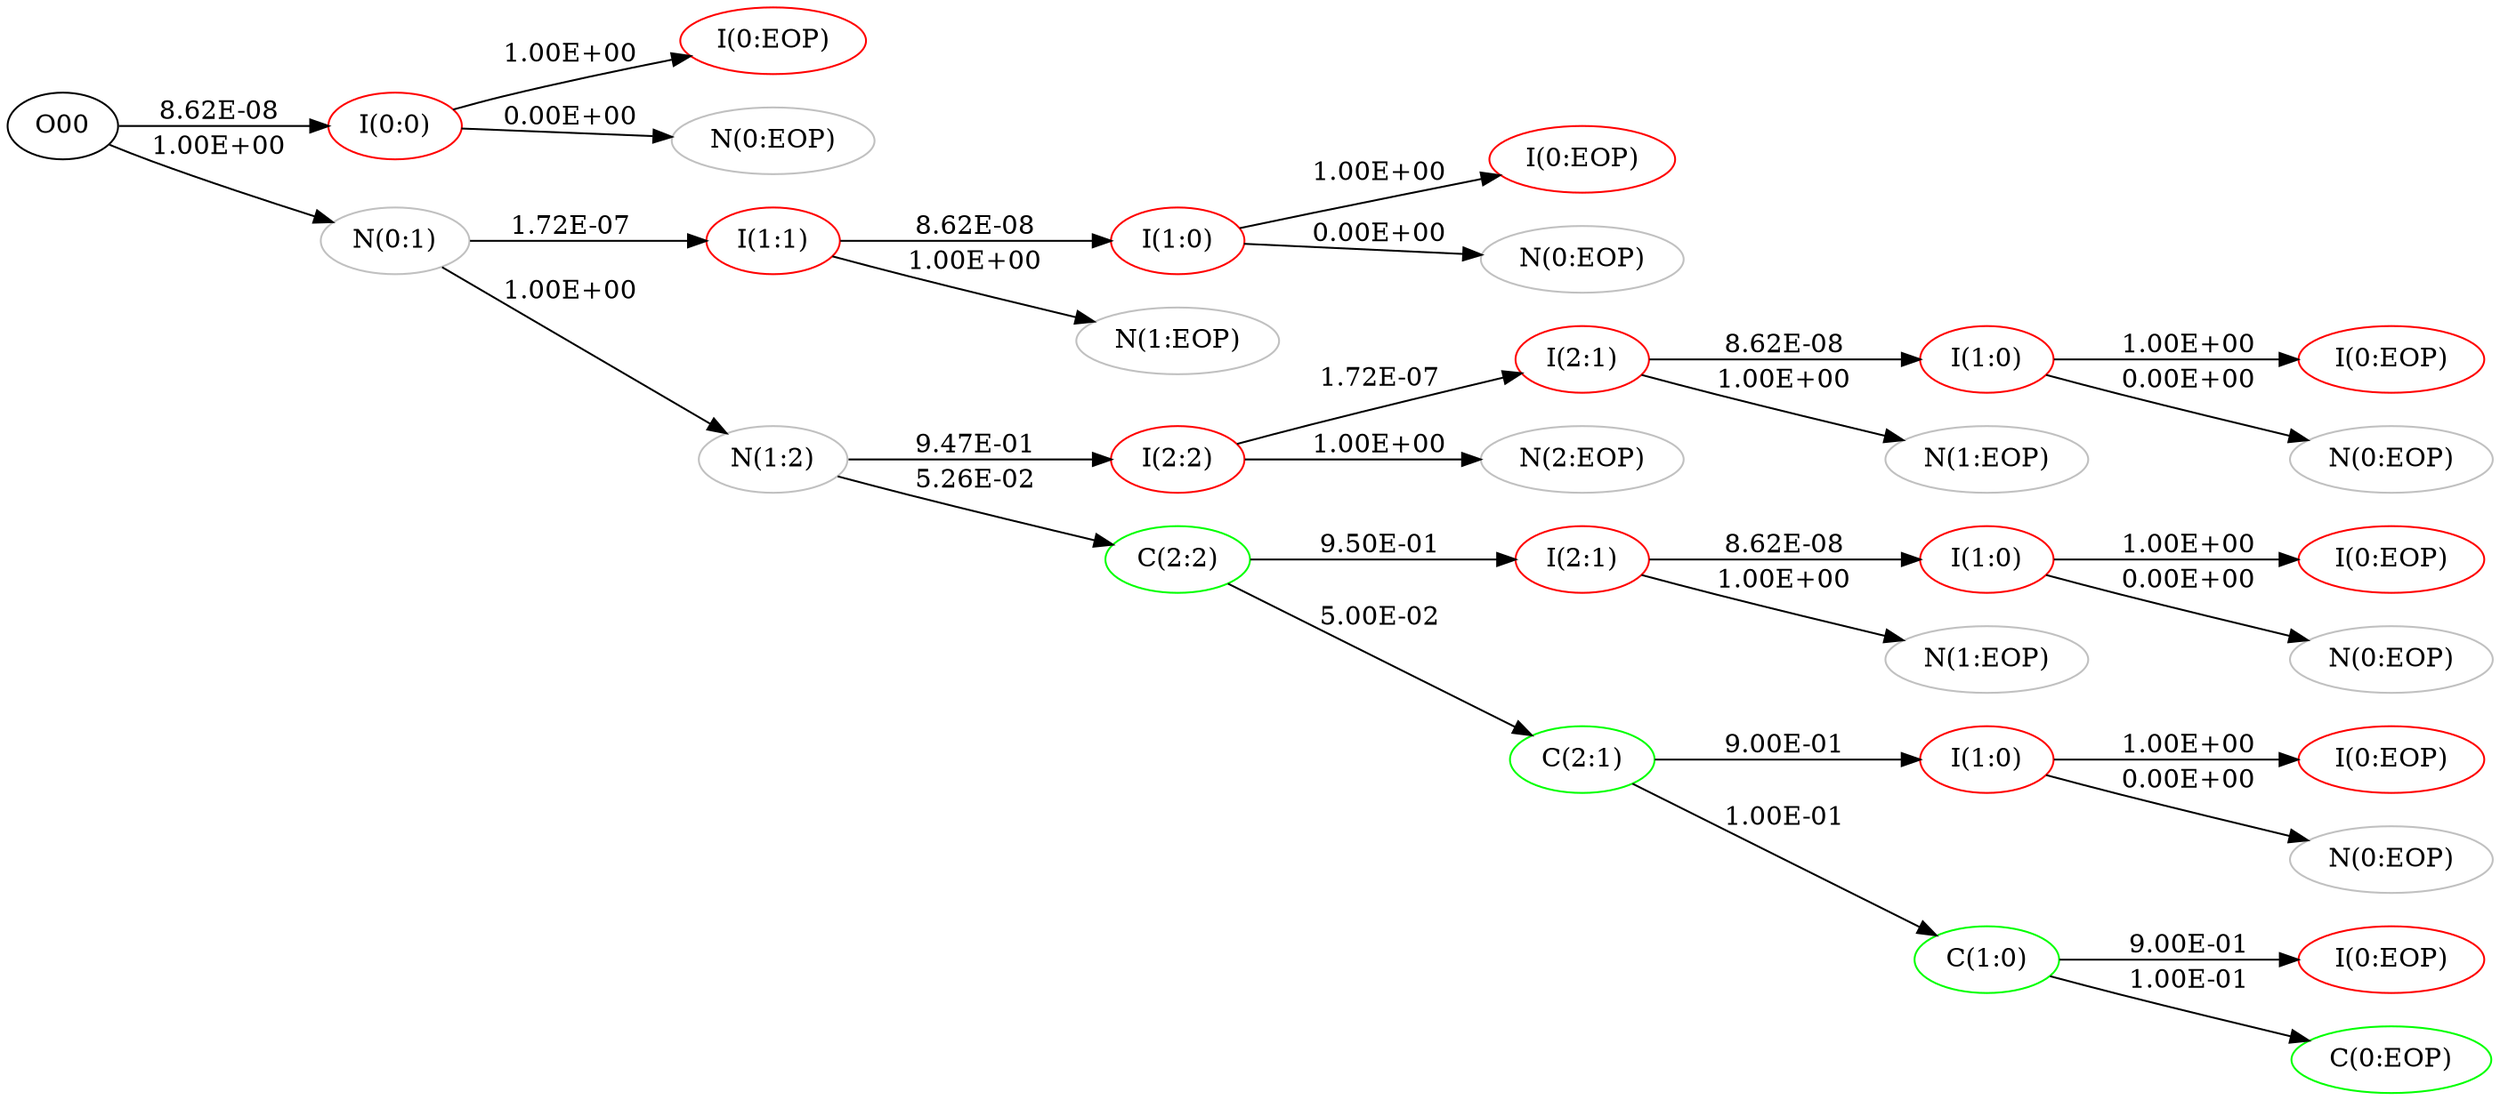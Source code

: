 digraph {
	rankdir=LR

	I10[label="I(0:0)", color=red];
	O00 -> I10[label ="8.62E-08", weight="8.62E-08"];

	N12[label="N(0:1)", color=gray];
	O00 -> N12[label ="1.00E+00", weight="1.00E+00"];

	{rank = same; I10, N12 };
	I20[label="I(0:EOP)", color=red];
	I10 -> I20[label ="1.00E+00", weight="1.00E+00"];

	N22[label="N(0:EOP)", color=gray];
	I10 -> N22[label ="0.00E+00", weight="0.00E+00"];

	{rank = same; I20, N22 };
	I26[label="I(1:1)", color=red];
	N12 -> I26[label ="1.72E-07", weight="1.72E-07"];

	N28[label="N(1:2)", color=gray];
	N12 -> N28[label ="1.00E+00", weight="1.00E+00"];

	{rank = same; I26, N28 };
	I39[label="I(1:0)", color=red];
	I26 -> I39[label ="8.62E-08", weight="8.62E-08"];

	N311[label="N(1:EOP)", color=gray];
	I26 -> N311[label ="1.00E+00", weight="1.00E+00"];

	{rank = same; I39, N311 };
	I315[label="I(2:2)", color=red];
	N28 -> I315[label ="9.47E-01", weight="9.47E-01"];

	C316[label="C(2:2)", color=green];
	N28 -> C316[label ="5.26E-02", weight="5.26E-02"];

	{rank = same; I315, C316 };
	I40[label="I(0:EOP)", color=red];
	I39 -> I40[label ="1.00E+00", weight="1.00E+00"];

	N42[label="N(0:EOP)", color=gray];
	I39 -> N42[label ="0.00E+00", weight="0.00E+00"];

	{rank = same; I40, N42 };
	I49[label="I(2:1)", color=red];
	I315 -> I49[label ="1.72E-07", weight="1.72E-07"];

	N411[label="N(2:EOP)", color=gray];
	I315 -> N411[label ="1.00E+00", weight="1.00E+00"];

	{rank = same; I49, N411 };
	I412[label="I(2:1)", color=red];
	C316 -> I412[label ="9.50E-01", weight="9.50E-01"];

	C413[label="C(2:1)", color=green];
	C316 -> C413[label ="5.00E-02", weight="5.00E-02"];

	{rank = same; I412, C413 };
	I59[label="I(1:0)", color=red];
	I49 -> I59[label ="8.62E-08", weight="8.62E-08"];

	N511[label="N(1:EOP)", color=gray];
	I49 -> N511[label ="1.00E+00", weight="1.00E+00"];

	{rank = same; I59, N511 };
	I518[label="I(1:0)", color=red];
	I412 -> I518[label ="8.62E-08", weight="8.62E-08"];

	N520[label="N(1:EOP)", color=gray];
	I412 -> N520[label ="1.00E+00", weight="1.00E+00"];

	{rank = same; I518, N520 };
	I521[label="I(1:0)", color=red];
	C413 -> I521[label ="9.00E-01", weight="9.00E-01"];

	C522[label="C(1:0)", color=green];
	C413 -> C522[label ="1.00E-01", weight="1.00E-01"];

	{rank = same; I521, C522 };
	I60[label="I(0:EOP)", color=red];
	I59 -> I60[label ="1.00E+00", weight="1.00E+00"];

	N62[label="N(0:EOP)", color=gray];
	I59 -> N62[label ="0.00E+00", weight="0.00E+00"];

	{rank = same; I60, N62 };
	I69[label="I(0:EOP)", color=red];
	I518 -> I69[label ="1.00E+00", weight="1.00E+00"];

	N611[label="N(0:EOP)", color=gray];
	I518 -> N611[label ="0.00E+00", weight="0.00E+00"];

	{rank = same; I69, N611 };
	I618[label="I(0:EOP)", color=red];
	I521 -> I618[label ="1.00E+00", weight="1.00E+00"];

	N620[label="N(0:EOP)", color=gray];
	I521 -> N620[label ="0.00E+00", weight="0.00E+00"];

	{rank = same; I618, N620 };
	I621[label="I(0:EOP)", color=red];
	C522 -> I621[label ="9.00E-01", weight="9.00E-01"];

	C622[label="C(0:EOP)", color=green];
	C522 -> C622[label ="1.00E-01", weight="1.00E-01"];

	{rank = same; I621, C622 };
}
